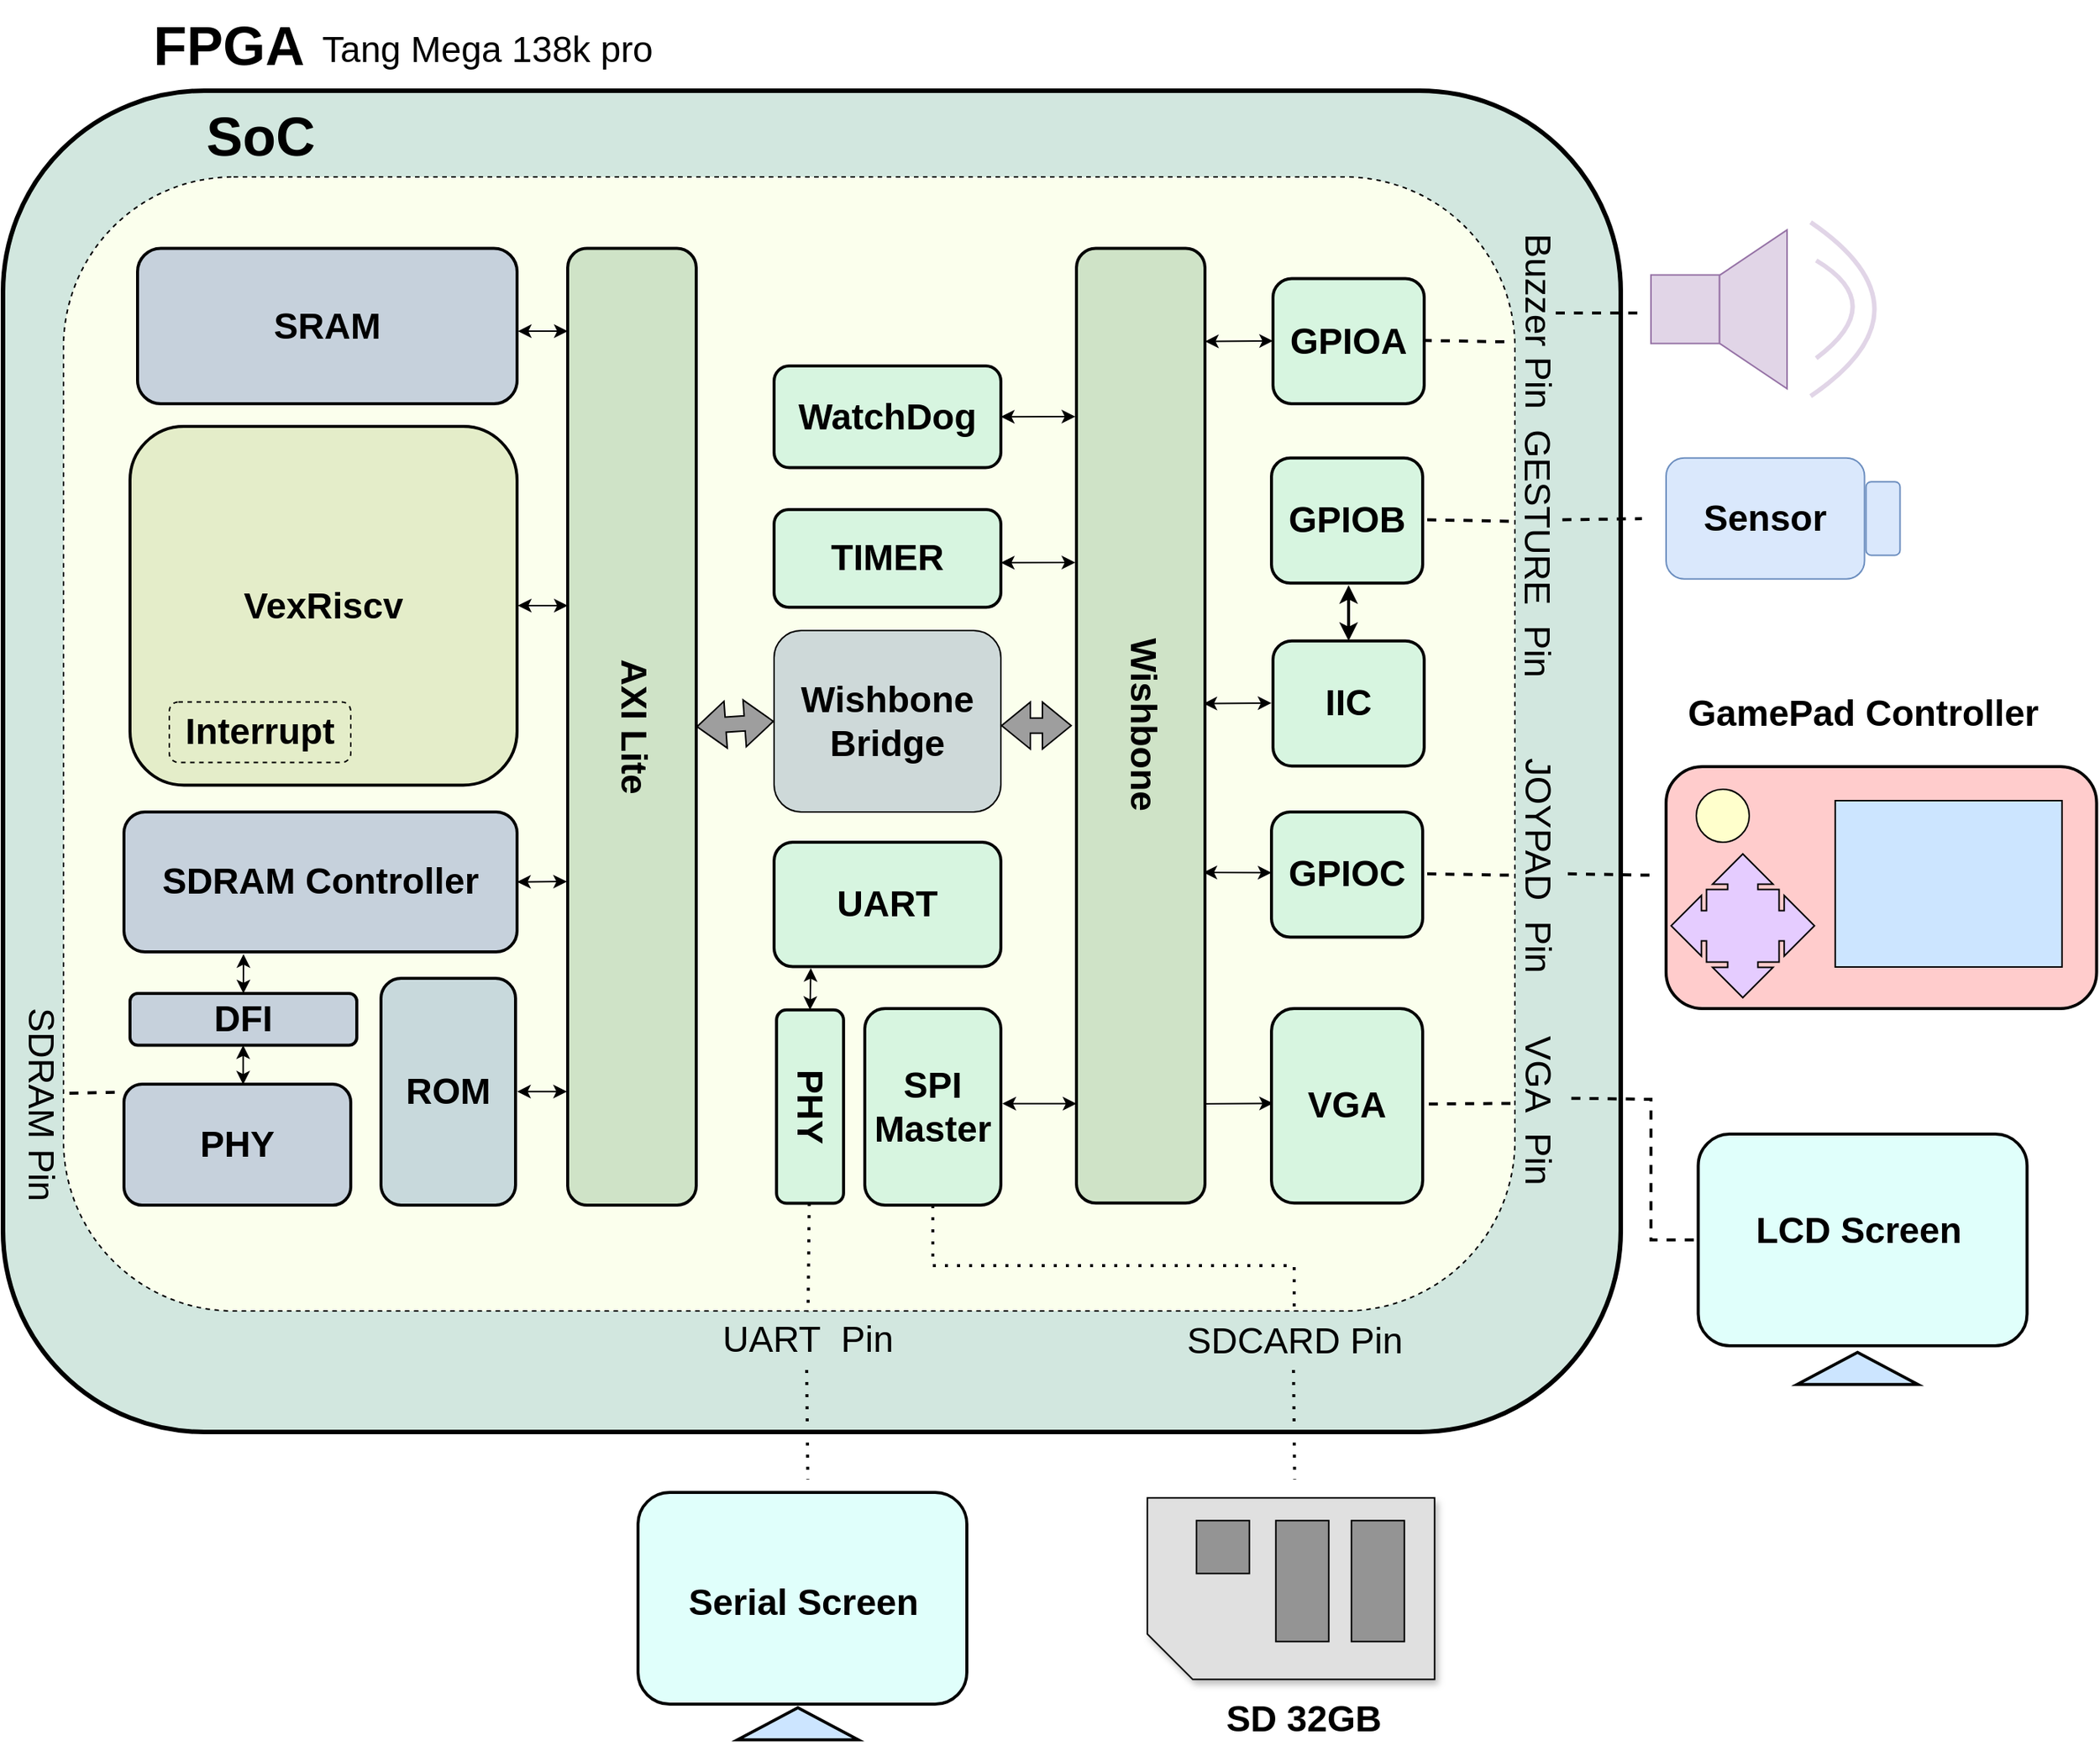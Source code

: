 <mxfile version="24.7.17">
  <diagram name="Page-1" id="YayJ4aktee__-QUr_VQB">
    <mxGraphModel dx="400" dy="2630" grid="1" gridSize="10" guides="1" tooltips="1" connect="1" arrows="1" fold="1" page="1" pageScale="1" pageWidth="850" pageHeight="1100" math="0" shadow="0">
      <root>
        <mxCell id="0" />
        <mxCell id="1" parent="0" />
        <mxCell id="bqKcDz4gDsJwEyr98TME-124" value="" style="rounded=1;whiteSpace=wrap;html=1;fillColor=#D2E7DF;strokeWidth=3;movable=1;resizable=1;rotatable=1;deletable=1;editable=1;locked=0;connectable=1;" parent="1" vertex="1">
          <mxGeometry x="1720" y="-447" width="1070" height="887" as="geometry" />
        </mxCell>
        <mxCell id="bqKcDz4gDsJwEyr98TME-74" value="" style="rounded=1;whiteSpace=wrap;html=1;dashed=1;fillColor=#FBFFED;movable=1;resizable=1;rotatable=1;deletable=1;editable=1;locked=0;connectable=1;" parent="1" vertex="1">
          <mxGeometry x="1760" y="-390" width="960" height="750" as="geometry" />
        </mxCell>
        <mxCell id="3FX1V2Upqld2zRWRP7OE-31" value="" style="rounded=1;whiteSpace=wrap;html=1;fillColor=#E0FFFB;strokeWidth=2;" parent="1" vertex="1">
          <mxGeometry x="2841.25" y="243" width="217.5" height="140" as="geometry" />
        </mxCell>
        <mxCell id="WoTXdN9ShKZbhhlgIHsy-16" value="&lt;font style=&quot;font-size: 24px;&quot;&gt;&lt;b style=&quot;&quot;&gt;SD 32GB&lt;/b&gt;&lt;/font&gt;" style="text;html=1;align=center;verticalAlign=middle;resizable=0;points=[];autosize=1;strokeColor=none;fillColor=none;" parent="1" vertex="1">
          <mxGeometry x="2515.0" y="610" width="130" height="40" as="geometry" />
        </mxCell>
        <mxCell id="WoTXdN9ShKZbhhlgIHsy-21" value="&lt;font style=&quot;font-size: 24px;&quot;&gt;&lt;b&gt;LCD Screen&lt;/b&gt;&lt;/font&gt;" style="text;html=1;align=center;verticalAlign=middle;resizable=0;points=[];autosize=1;strokeColor=none;fillColor=none;" parent="1" vertex="1">
          <mxGeometry x="2866.64" y="287.31" width="160" height="40" as="geometry" />
        </mxCell>
        <mxCell id="WoTXdN9ShKZbhhlgIHsy-22" value="" style="triangle;whiteSpace=wrap;html=1;rotation=-90;fillColor=#CCE5FF;strokeWidth=2;" parent="1" vertex="1">
          <mxGeometry x="2936.01" y="358" width="21.25" height="80" as="geometry" />
        </mxCell>
        <mxCell id="WoTXdN9ShKZbhhlgIHsy-27" value="" style="rounded=1;whiteSpace=wrap;html=1;fillColor=#FFCCCC;strokeWidth=2;" parent="1" vertex="1">
          <mxGeometry x="2820" width="284.76" height="160" as="geometry" />
        </mxCell>
        <mxCell id="WoTXdN9ShKZbhhlgIHsy-29" value="" style="ellipse;whiteSpace=wrap;html=1;aspect=fixed;fillColor=#FFFFCC;" parent="1" vertex="1">
          <mxGeometry x="2840" y="15" width="35" height="35" as="geometry" />
        </mxCell>
        <mxCell id="WoTXdN9ShKZbhhlgIHsy-30" value="" style="html=1;shadow=0;dashed=0;align=center;verticalAlign=middle;shape=mxgraph.arrows2.calloutQuadArrow;dy=10;dx=20;notch=24;arrowHead=10;fillColor=#E5CCFF;" parent="1" vertex="1">
          <mxGeometry x="2823.36" y="57.75" width="94.76" height="95" as="geometry" />
        </mxCell>
        <mxCell id="WoTXdN9ShKZbhhlgIHsy-31" value="" style="verticalLabelPosition=bottom;verticalAlign=top;html=1;shape=mxgraph.basic.rect;fillColor2=none;strokeWidth=1;size=20;indent=5;rotation=-90;fillColor=#CCE5FF;" parent="1" vertex="1">
          <mxGeometry x="2951.87" y="2.5" width="110" height="150" as="geometry" />
        </mxCell>
        <mxCell id="WoTXdN9ShKZbhhlgIHsy-33" value="&lt;font style=&quot;font-size: 24px;&quot;&gt;&lt;b&gt;GamePad Controller&lt;/b&gt;&lt;/font&gt;" style="text;html=1;align=center;verticalAlign=middle;resizable=0;points=[];autosize=1;strokeColor=none;fillColor=none;" parent="1" vertex="1">
          <mxGeometry x="2820" y="-55" width="260" height="40" as="geometry" />
        </mxCell>
        <mxCell id="bqKcDz4gDsJwEyr98TME-56" value="&lt;font style=&quot;font-size: 24px;&quot;&gt;&lt;b&gt;VexRiscv&lt;/b&gt;&lt;/font&gt;" style="rounded=1;whiteSpace=wrap;html=1;strokeWidth=2;fillColor=#E4EDC9;" parent="1" vertex="1">
          <mxGeometry x="1804" y="-225" width="256" height="237.25" as="geometry" />
        </mxCell>
        <mxCell id="bqKcDz4gDsJwEyr98TME-57" value="&lt;b&gt;&lt;font style=&quot;font-size: 24px;&quot;&gt;Interrupt&lt;/font&gt;&lt;/b&gt;" style="rounded=1;whiteSpace=wrap;html=1;dashed=1;fillColor=#E4EDC9;" parent="1" vertex="1">
          <mxGeometry x="1830" y="-42.75" width="120" height="40" as="geometry" />
        </mxCell>
        <mxCell id="bqKcDz4gDsJwEyr98TME-60" value="&lt;font style=&quot;font-size: 24px;&quot;&gt;&lt;b&gt;AXI Lite&lt;/b&gt;&lt;/font&gt;" style="rounded=1;whiteSpace=wrap;html=1;strokeWidth=2;fillColor=#CFE3C7;textDirection=vertical-lr;flipH=0;flipV=0;" parent="1" vertex="1">
          <mxGeometry x="2093.5" y="-342.75" width="85" height="632.75" as="geometry" />
        </mxCell>
        <mxCell id="bqKcDz4gDsJwEyr98TME-61" value="&lt;font style=&quot;font-size: 24px;&quot;&gt;&lt;b&gt;ROM&lt;/b&gt;&lt;/font&gt;" style="rounded=1;whiteSpace=wrap;html=1;strokeWidth=2;fillColor=#C8D9DC;" parent="1" vertex="1">
          <mxGeometry x="1970" y="140" width="89" height="150" as="geometry" />
        </mxCell>
        <mxCell id="bqKcDz4gDsJwEyr98TME-62" value="&lt;font style=&quot;font-size: 24px;&quot;&gt;&lt;b&gt;SRAM&lt;/b&gt;&lt;/font&gt;" style="rounded=1;whiteSpace=wrap;html=1;strokeWidth=2;fillColor=#C6D1DC;" parent="1" vertex="1">
          <mxGeometry x="1809" y="-342.75" width="251" height="102.75" as="geometry" />
        </mxCell>
        <mxCell id="bqKcDz4gDsJwEyr98TME-63" value="&lt;font style=&quot;font-size: 24px;&quot;&gt;&lt;b&gt;SDRAM Controller&lt;/b&gt;&lt;/font&gt;" style="rounded=1;whiteSpace=wrap;html=1;strokeWidth=2;fillColor=#C6D1DC;" parent="1" vertex="1">
          <mxGeometry x="1800" y="30" width="260" height="92.5" as="geometry" />
        </mxCell>
        <mxCell id="bqKcDz4gDsJwEyr98TME-65" value="&lt;font style=&quot;font-size: 24px;&quot;&gt;&lt;b&gt;DFI&lt;/b&gt;&lt;/font&gt;" style="rounded=1;whiteSpace=wrap;html=1;strokeWidth=2;fillColor=#C6D1DC;" parent="1" vertex="1">
          <mxGeometry x="1804" y="150" width="150" height="34.25" as="geometry" />
        </mxCell>
        <mxCell id="bqKcDz4gDsJwEyr98TME-67" value="&lt;font style=&quot;font-size: 24px;&quot;&gt;&lt;b&gt;GPIOA&lt;/b&gt;&lt;/font&gt;" style="rounded=1;whiteSpace=wrap;html=1;strokeWidth=2;fillColor=#D7F5E0;" parent="1" vertex="1">
          <mxGeometry x="2560" y="-322.75" width="100" height="82.75" as="geometry" />
        </mxCell>
        <mxCell id="bqKcDz4gDsJwEyr98TME-70" value="&lt;font style=&quot;font-size: 24px;&quot;&gt;&lt;b&gt;VGA&lt;/b&gt;&lt;/font&gt;" style="rounded=1;whiteSpace=wrap;html=1;strokeWidth=2;fillColor=#D7F5E0;" parent="1" vertex="1">
          <mxGeometry x="2559" y="160" width="100" height="128.62" as="geometry" />
        </mxCell>
        <mxCell id="bqKcDz4gDsJwEyr98TME-71" value="&lt;font style=&quot;font-size: 24px;&quot;&gt;&lt;b&gt;SPI Master&lt;/b&gt;&lt;/font&gt;" style="rounded=1;whiteSpace=wrap;html=1;strokeWidth=2;fillColor=#D7F5E0;rotation=0;" parent="1" vertex="1">
          <mxGeometry x="2290" y="160" width="90" height="130" as="geometry" />
        </mxCell>
        <mxCell id="bqKcDz4gDsJwEyr98TME-72" value="&lt;font style=&quot;font-size: 24px;&quot;&gt;&lt;b&gt;TIMER&lt;/b&gt;&lt;/font&gt;" style="rounded=1;whiteSpace=wrap;html=1;strokeWidth=2;fillColor=#D7F5E0;" parent="1" vertex="1">
          <mxGeometry x="2230" y="-170" width="150" height="64.58" as="geometry" />
        </mxCell>
        <mxCell id="bqKcDz4gDsJwEyr98TME-66" value="&lt;font style=&quot;font-size: 24px;&quot;&gt;&lt;b&gt;PHY&lt;/b&gt;&lt;/font&gt;" style="rounded=1;whiteSpace=wrap;html=1;strokeWidth=2;fillColor=#C6D1DC;" parent="1" vertex="1">
          <mxGeometry x="1800" y="210" width="150" height="80" as="geometry" />
        </mxCell>
        <mxCell id="bqKcDz4gDsJwEyr98TME-73" value="&lt;font style=&quot;font-size: 24px;&quot;&gt;&lt;b&gt;PHY&lt;/b&gt;&lt;/font&gt;" style="rounded=1;whiteSpace=wrap;html=1;strokeWidth=2;fillColor=#D7F5E0;rotation=90;" parent="1" vertex="1">
          <mxGeometry x="2189.85" y="202.7" width="127.86" height="44.31" as="geometry" />
        </mxCell>
        <mxCell id="bqKcDz4gDsJwEyr98TME-64" value="&lt;font style=&quot;font-size: 24px;&quot;&gt;&lt;b&gt;UART&lt;/b&gt;&lt;/font&gt;" style="rounded=1;whiteSpace=wrap;html=1;strokeWidth=2;fillColor=#D7F5E0;" parent="1" vertex="1">
          <mxGeometry x="2230" y="50" width="150" height="82.25" as="geometry" />
        </mxCell>
        <mxCell id="bqKcDz4gDsJwEyr98TME-123" value="" style="endArrow=none;html=1;rounded=0;strokeWidth=2;dashed=1;exitX=0.453;exitY=0.028;exitDx=0;exitDy=0;exitPerimeter=0;" parent="1" source="bqKcDz4gDsJwEyr98TME-129" edge="1">
          <mxGeometry width="50" height="50" relative="1" as="geometry">
            <mxPoint x="1769" y="215" as="sourcePoint" />
            <mxPoint x="1799" y="215.34" as="targetPoint" />
          </mxGeometry>
        </mxCell>
        <mxCell id="bqKcDz4gDsJwEyr98TME-126" value="&lt;font style=&quot;font-size: 24px;&quot;&gt;UART&amp;nbsp; Pin&lt;/font&gt;" style="text;html=1;align=center;verticalAlign=middle;resizable=0;points=[];autosize=1;strokeColor=none;fillColor=none;rotation=0;" parent="1" vertex="1">
          <mxGeometry x="2182.0" y="359" width="140" height="40" as="geometry" />
        </mxCell>
        <mxCell id="bqKcDz4gDsJwEyr98TME-129" value="&lt;font style=&quot;font-size: 24px;&quot;&gt;SDRAM Pin&lt;/font&gt;" style="text;html=1;align=center;verticalAlign=middle;resizable=0;points=[];autosize=1;strokeColor=none;fillColor=none;rotation=90;" parent="1" vertex="1">
          <mxGeometry x="1670" y="203" width="150" height="40" as="geometry" />
        </mxCell>
        <mxCell id="bqKcDz4gDsJwEyr98TME-131" value="&lt;font style=&quot;font-size: 24px;&quot;&gt;JOYPAD&amp;nbsp; Pin&lt;/font&gt;" style="text;html=1;align=center;verticalAlign=middle;resizable=0;points=[];autosize=1;strokeColor=none;fillColor=none;rotation=90;" parent="1" vertex="1">
          <mxGeometry x="2650.0" y="45" width="170" height="40" as="geometry" />
        </mxCell>
        <mxCell id="bqKcDz4gDsJwEyr98TME-133" value="" style="endArrow=none;html=1;rounded=0;exitX=1;exitY=0.5;exitDx=0;exitDy=0;strokeWidth=2;dashed=1;entryX=0.431;entryY=1.077;entryDx=0;entryDy=0;entryPerimeter=0;" parent="1" edge="1">
          <mxGeometry width="50" height="50" relative="1" as="geometry">
            <mxPoint x="2663.08" y="223.11" as="sourcePoint" />
            <mxPoint x="2720.0" y="222.7" as="targetPoint" />
          </mxGeometry>
        </mxCell>
        <mxCell id="bqKcDz4gDsJwEyr98TME-135" value="&lt;font style=&quot;font-size: 24px;&quot;&gt;VGA&amp;nbsp; Pin&lt;/font&gt;" style="text;html=1;align=center;verticalAlign=middle;resizable=0;points=[];autosize=1;strokeColor=none;fillColor=none;rotation=90;" parent="1" vertex="1">
          <mxGeometry x="2675.0" y="207.01" width="120" height="40" as="geometry" />
        </mxCell>
        <mxCell id="bqKcDz4gDsJwEyr98TME-138" value="&lt;font style=&quot;font-size: 24px;&quot;&gt;SDCARD Pin&lt;/font&gt;" style="text;html=1;align=center;verticalAlign=middle;resizable=0;points=[];autosize=1;strokeColor=none;fillColor=none;rotation=0;" parent="1" vertex="1">
          <mxGeometry x="2489.0" y="360" width="170" height="40" as="geometry" />
        </mxCell>
        <mxCell id="bqKcDz4gDsJwEyr98TME-139" value="" style="endArrow=none;html=1;rounded=0;exitX=0.436;exitY=-0.058;exitDx=0;exitDy=0;strokeWidth=2;dashed=1;exitPerimeter=0;entryX=0;entryY=0.5;entryDx=0;entryDy=0;" parent="1" source="bqKcDz4gDsJwEyr98TME-135" target="3FX1V2Upqld2zRWRP7OE-31" edge="1">
          <mxGeometry width="50" height="50" relative="1" as="geometry">
            <mxPoint x="3340.0" y="-409.92" as="sourcePoint" />
            <mxPoint x="3432.88" y="-410" as="targetPoint" />
            <Array as="points">
              <mxPoint x="2810" y="220" />
              <mxPoint x="2810" y="313" />
            </Array>
          </mxGeometry>
        </mxCell>
        <mxCell id="bqKcDz4gDsJwEyr98TME-140" value="&lt;font style=&quot;font-size: 36px;&quot;&gt;&lt;b style=&quot;&quot;&gt;SoC&lt;/b&gt;&lt;/font&gt;" style="text;html=1;align=center;verticalAlign=middle;resizable=0;points=[];autosize=1;strokeColor=none;fillColor=none;" parent="1" vertex="1">
          <mxGeometry x="1840" y="-447" width="100" height="60" as="geometry" />
        </mxCell>
        <mxCell id="bqKcDz4gDsJwEyr98TME-141" value="&lt;span style=&quot;font-size: 36px;&quot;&gt;&lt;b&gt;FPGA&lt;/b&gt;&lt;/span&gt;" style="text;html=1;align=center;verticalAlign=middle;resizable=0;points=[];autosize=1;strokeColor=none;fillColor=none;" parent="1" vertex="1">
          <mxGeometry x="1809" y="-507" width="120" height="60" as="geometry" />
        </mxCell>
        <mxCell id="bqKcDz4gDsJwEyr98TME-142" value="&lt;font style=&quot;font-size: 24px;&quot;&gt;Tang Mega 138k pro&lt;/font&gt;" style="text;html=1;align=center;verticalAlign=middle;resizable=0;points=[];autosize=1;strokeColor=none;fillColor=none;" parent="1" vertex="1">
          <mxGeometry x="1920" y="-494" width="240" height="40" as="geometry" />
        </mxCell>
        <mxCell id="AMciiRjNFYsuGz9ADGQ7-7" value="" style="shape=flexArrow;endArrow=classic;startArrow=classic;html=1;rounded=0;exitX=1;exitY=0.5;exitDx=0;exitDy=0;entryX=0;entryY=0.5;entryDx=0;entryDy=0;fillColor=#9E9E9E;" parent="1" source="bqKcDz4gDsJwEyr98TME-60" target="AMciiRjNFYsuGz9ADGQ7-8" edge="1">
          <mxGeometry width="100" height="100" relative="1" as="geometry">
            <mxPoint x="2240" y="-60" as="sourcePoint" />
            <mxPoint x="2240" y="-30" as="targetPoint" />
          </mxGeometry>
        </mxCell>
        <mxCell id="AMciiRjNFYsuGz9ADGQ7-8" value="&lt;font style=&quot;font-size: 24px;&quot;&gt;&lt;b&gt;Wishbone Bridge&lt;/b&gt;&lt;/font&gt;" style="rounded=1;whiteSpace=wrap;html=1;fillColor=#CED9D9;" parent="1" vertex="1">
          <mxGeometry x="2230" y="-90" width="150" height="120" as="geometry" />
        </mxCell>
        <mxCell id="AMciiRjNFYsuGz9ADGQ7-13" value="&lt;font style=&quot;font-size: 24px;&quot;&gt;&lt;b&gt;Wishbone&lt;/b&gt;&lt;/font&gt;" style="rounded=1;whiteSpace=wrap;html=1;strokeWidth=2;fillColor=#CFE3C7;textDirection=vertical-lr;flipH=0;flipV=0;" parent="1" vertex="1">
          <mxGeometry x="2430" y="-342.75" width="85" height="631.37" as="geometry" />
        </mxCell>
        <mxCell id="AMciiRjNFYsuGz9ADGQ7-17" value="&lt;font style=&quot;font-size: 24px;&quot;&gt;&lt;b&gt;WatchDog&lt;/b&gt;&lt;/font&gt;" style="rounded=1;whiteSpace=wrap;html=1;strokeWidth=2;fillColor=#D7F5E0;" parent="1" vertex="1">
          <mxGeometry x="2230" y="-265" width="150" height="67.25" as="geometry" />
        </mxCell>
        <mxCell id="AMciiRjNFYsuGz9ADGQ7-24" value="" style="shape=flexArrow;endArrow=classic;startArrow=classic;html=1;rounded=0;exitX=1;exitY=0.5;exitDx=0;exitDy=0;entryX=0;entryY=0.5;entryDx=0;entryDy=0;fillColor=#9E9E9E;" parent="1" edge="1">
          <mxGeometry width="100" height="100" relative="1" as="geometry">
            <mxPoint x="2380" y="-27.14" as="sourcePoint" />
            <mxPoint x="2427" y="-27.14" as="targetPoint" />
          </mxGeometry>
        </mxCell>
        <mxCell id="AMciiRjNFYsuGz9ADGQ7-27" value="&lt;span style=&quot;font-size: 24px;&quot;&gt;&lt;b&gt;IIC&lt;/b&gt;&lt;/span&gt;" style="rounded=1;whiteSpace=wrap;html=1;strokeWidth=2;fillColor=#D7F5E0;" parent="1" vertex="1">
          <mxGeometry x="2560" y="-83.17" width="100" height="82.75" as="geometry" />
        </mxCell>
        <mxCell id="AMciiRjNFYsuGz9ADGQ7-28" value="&lt;font style=&quot;font-size: 24px;&quot;&gt;&lt;b&gt;GPIOC&lt;/b&gt;&lt;/font&gt;" style="rounded=1;whiteSpace=wrap;html=1;strokeWidth=2;fillColor=#D7F5E0;" parent="1" vertex="1">
          <mxGeometry x="2559" y="30" width="100" height="82.75" as="geometry" />
        </mxCell>
        <mxCell id="AMciiRjNFYsuGz9ADGQ7-30" value="" style="endArrow=classic;startArrow=classic;html=1;rounded=0;exitX=1;exitY=0.5;exitDx=0;exitDy=0;" parent="1" source="bqKcDz4gDsJwEyr98TME-63" edge="1">
          <mxGeometry width="50" height="50" relative="1" as="geometry">
            <mxPoint x="2070" y="100" as="sourcePoint" />
            <mxPoint x="2093" y="76" as="targetPoint" />
          </mxGeometry>
        </mxCell>
        <mxCell id="AMciiRjNFYsuGz9ADGQ7-31" value="" style="endArrow=classic;startArrow=classic;html=1;rounded=0;exitX=1;exitY=0.5;exitDx=0;exitDy=0;" parent="1" edge="1">
          <mxGeometry width="50" height="50" relative="1" as="geometry">
            <mxPoint x="2060" y="214.9" as="sourcePoint" />
            <mxPoint x="2093" y="214.9" as="targetPoint" />
          </mxGeometry>
        </mxCell>
        <mxCell id="AMciiRjNFYsuGz9ADGQ7-32" value="" style="endArrow=classic;startArrow=classic;html=1;rounded=0;exitX=0.5;exitY=0;exitDx=0;exitDy=0;entryX=0.304;entryY=1.016;entryDx=0;entryDy=0;entryPerimeter=0;" parent="1" source="bqKcDz4gDsJwEyr98TME-65" target="bqKcDz4gDsJwEyr98TME-63" edge="1">
          <mxGeometry width="50" height="50" relative="1" as="geometry">
            <mxPoint x="1940" y="150" as="sourcePoint" />
            <mxPoint x="1990" y="100" as="targetPoint" />
          </mxGeometry>
        </mxCell>
        <mxCell id="AMciiRjNFYsuGz9ADGQ7-33" value="" style="endArrow=classic;startArrow=classic;html=1;rounded=0;exitX=0.5;exitY=0;exitDx=0;exitDy=0;entryX=0.304;entryY=1.016;entryDx=0;entryDy=0;entryPerimeter=0;" parent="1" edge="1">
          <mxGeometry width="50" height="50" relative="1" as="geometry">
            <mxPoint x="1878.83" y="210.27" as="sourcePoint" />
            <mxPoint x="1878.83" y="184.27" as="targetPoint" />
          </mxGeometry>
        </mxCell>
        <mxCell id="AMciiRjNFYsuGz9ADGQ7-34" value="" style="endArrow=classic;startArrow=classic;html=1;rounded=0;exitX=1;exitY=0.5;exitDx=0;exitDy=0;" parent="1" edge="1">
          <mxGeometry width="50" height="50" relative="1" as="geometry">
            <mxPoint x="2060.5" y="-106.5" as="sourcePoint" />
            <mxPoint x="2093.5" y="-106.5" as="targetPoint" />
          </mxGeometry>
        </mxCell>
        <mxCell id="AMciiRjNFYsuGz9ADGQ7-36" value="" style="endArrow=classic;startArrow=classic;html=1;rounded=0;exitX=1;exitY=0.5;exitDx=0;exitDy=0;" parent="1" edge="1">
          <mxGeometry width="50" height="50" relative="1" as="geometry">
            <mxPoint x="2060.5" y="-287.99" as="sourcePoint" />
            <mxPoint x="2093.5" y="-287.99" as="targetPoint" />
          </mxGeometry>
        </mxCell>
        <mxCell id="AMciiRjNFYsuGz9ADGQ7-38" value="" style="endArrow=classic;startArrow=classic;html=1;rounded=0;exitX=1;exitY=0.5;exitDx=0;exitDy=0;entryX=-0.009;entryY=0.687;entryDx=0;entryDy=0;entryPerimeter=0;" parent="1" edge="1">
          <mxGeometry width="50" height="50" relative="1" as="geometry">
            <mxPoint x="2380" y="-134.875" as="sourcePoint" />
            <mxPoint x="2429.235" y="-134.999" as="targetPoint" />
          </mxGeometry>
        </mxCell>
        <mxCell id="AMciiRjNFYsuGz9ADGQ7-39" value="" style="endArrow=classic;startArrow=classic;html=1;rounded=0;exitX=1;exitY=0.5;exitDx=0;exitDy=0;entryX=-0.009;entryY=0.687;entryDx=0;entryDy=0;entryPerimeter=0;" parent="1" edge="1">
          <mxGeometry width="50" height="50" relative="1" as="geometry">
            <mxPoint x="2381" y="222.88" as="sourcePoint" />
            <mxPoint x="2430" y="222.88" as="targetPoint" />
          </mxGeometry>
        </mxCell>
        <mxCell id="AMciiRjNFYsuGz9ADGQ7-40" value="" style="endArrow=classic;startArrow=classic;html=1;rounded=0;exitX=0;exitY=0.5;exitDx=0;exitDy=0;entryX=0.162;entryY=1.012;entryDx=0;entryDy=0;entryPerimeter=0;" parent="1" source="bqKcDz4gDsJwEyr98TME-73" target="bqKcDz4gDsJwEyr98TME-64" edge="1">
          <mxGeometry width="50" height="50" relative="1" as="geometry">
            <mxPoint x="2320" y="170" as="sourcePoint" />
            <mxPoint x="2370" y="120" as="targetPoint" />
          </mxGeometry>
        </mxCell>
        <mxCell id="AMciiRjNFYsuGz9ADGQ7-41" value="" style="endArrow=classic;startArrow=classic;html=1;rounded=0;exitX=1;exitY=0.5;exitDx=0;exitDy=0;entryX=-0.009;entryY=0.687;entryDx=0;entryDy=0;entryPerimeter=0;" parent="1" edge="1">
          <mxGeometry width="50" height="50" relative="1" as="geometry">
            <mxPoint x="2380" y="-231.375" as="sourcePoint" />
            <mxPoint x="2429.235" y="-231.499" as="targetPoint" />
          </mxGeometry>
        </mxCell>
        <mxCell id="AMciiRjNFYsuGz9ADGQ7-42" value="" style="endArrow=classic;startArrow=classic;html=1;rounded=0;exitX=1;exitY=0.474;exitDx=0;exitDy=0;entryX=-0.009;entryY=0.687;entryDx=0;entryDy=0;entryPerimeter=0;exitPerimeter=0;" parent="1" edge="1">
          <mxGeometry width="50" height="50" relative="1" as="geometry">
            <mxPoint x="2514" y="69.999" as="sourcePoint" />
            <mxPoint x="2559" y="70.12" as="targetPoint" />
          </mxGeometry>
        </mxCell>
        <mxCell id="AMciiRjNFYsuGz9ADGQ7-43" value="" style="endArrow=classic;startArrow=classic;html=1;rounded=0;exitX=1;exitY=0.474;exitDx=0;exitDy=0;entryX=-0.009;entryY=0.687;entryDx=0;entryDy=0;entryPerimeter=0;exitPerimeter=0;" parent="1" edge="1">
          <mxGeometry width="50" height="50" relative="1" as="geometry">
            <mxPoint x="2514" y="-41.7" as="sourcePoint" />
            <mxPoint x="2559" y="-42.06" as="targetPoint" />
          </mxGeometry>
        </mxCell>
        <mxCell id="AMciiRjNFYsuGz9ADGQ7-44" value="" style="endArrow=classic;startArrow=classic;html=1;rounded=0;exitX=1;exitY=0.474;exitDx=0;exitDy=0;entryX=-0.009;entryY=0.687;entryDx=0;entryDy=0;entryPerimeter=0;exitPerimeter=0;" parent="1" edge="1">
          <mxGeometry width="50" height="50" relative="1" as="geometry">
            <mxPoint x="2515" y="-281.19" as="sourcePoint" />
            <mxPoint x="2560" y="-281.55" as="targetPoint" />
          </mxGeometry>
        </mxCell>
        <mxCell id="AMciiRjNFYsuGz9ADGQ7-45" value="" style="endArrow=classic;startArrow=none;html=1;rounded=0;exitX=1;exitY=0.474;exitDx=0;exitDy=0;entryX=-0.009;entryY=0.687;entryDx=0;entryDy=0;entryPerimeter=0;exitPerimeter=0;startFill=0;" parent="1" edge="1">
          <mxGeometry width="50" height="50" relative="1" as="geometry">
            <mxPoint x="2515" y="223.03" as="sourcePoint" />
            <mxPoint x="2560" y="222.67" as="targetPoint" />
          </mxGeometry>
        </mxCell>
        <mxCell id="AMciiRjNFYsuGz9ADGQ7-49" value="" style="endArrow=none;dashed=1;html=1;dashPattern=1 3;strokeWidth=2;rounded=0;entryX=0.513;entryY=1.001;entryDx=0;entryDy=0;entryPerimeter=0;" parent="1" target="bqKcDz4gDsJwEyr98TME-74" edge="1">
          <mxGeometry width="50" height="50" relative="1" as="geometry">
            <mxPoint x="2253.25" y="288.62" as="sourcePoint" />
            <mxPoint x="2254" y="350" as="targetPoint" />
          </mxGeometry>
        </mxCell>
        <mxCell id="AMciiRjNFYsuGz9ADGQ7-54" value="" style="endArrow=none;dashed=1;html=1;dashPattern=1 3;strokeWidth=2;rounded=0;exitX=0.5;exitY=1;exitDx=0;exitDy=0;" parent="1" source="bqKcDz4gDsJwEyr98TME-71" target="bqKcDz4gDsJwEyr98TME-138" edge="1">
          <mxGeometry width="50" height="50" relative="1" as="geometry">
            <mxPoint x="2660" y="-20" as="sourcePoint" />
            <mxPoint x="2710" y="-70" as="targetPoint" />
            <Array as="points">
              <mxPoint x="2335" y="330" />
              <mxPoint x="2574" y="330" />
            </Array>
          </mxGeometry>
        </mxCell>
        <mxCell id="RBEKdY-RirW6gDFZoBaI-10" value="" style="group;direction=east;" parent="1" vertex="1" connectable="0">
          <mxGeometry x="2810" y="-360" width="190" height="115" as="geometry" />
        </mxCell>
        <mxCell id="RBEKdY-RirW6gDFZoBaI-1" value="" style="whiteSpace=wrap;html=1;aspect=fixed;fillColor=#e1d5e7;strokeColor=#9673a6;" parent="RBEKdY-RirW6gDFZoBaI-10" vertex="1">
          <mxGeometry y="34.82" width="45.36" height="45.36" as="geometry" />
        </mxCell>
        <mxCell id="RBEKdY-RirW6gDFZoBaI-5" value="" style="shape=trapezoid;perimeter=trapezoidPerimeter;whiteSpace=wrap;html=1;fixedSize=1;size=30;flipV=0;flipH=1;direction=south;fillColor=#e1d5e7;strokeColor=#9673a6;" parent="RBEKdY-RirW6gDFZoBaI-10" vertex="1">
          <mxGeometry x="45.36" y="5.07" width="44.64" height="105" as="geometry" />
        </mxCell>
        <mxCell id="RBEKdY-RirW6gDFZoBaI-6" value="" style="endArrow=none;html=1;rounded=0;curved=1;strokeColor=#e1d5e7;strokeWidth=3;" parent="RBEKdY-RirW6gDFZoBaI-10" edge="1">
          <mxGeometry width="50" height="50" relative="1" as="geometry">
            <mxPoint x="105.625" as="sourcePoint" />
            <mxPoint x="105.625" y="115" as="targetPoint" />
            <Array as="points">
              <mxPoint x="190" y="57.5" />
            </Array>
          </mxGeometry>
        </mxCell>
        <mxCell id="RBEKdY-RirW6gDFZoBaI-8" value="" style="endArrow=none;html=1;rounded=0;curved=1;strokeColor=#e1d5e7;strokeWidth=3;" parent="RBEKdY-RirW6gDFZoBaI-10" edge="1">
          <mxGeometry width="50" height="50" relative="1" as="geometry">
            <mxPoint x="109.285" y="89.918" as="sourcePoint" />
            <mxPoint x="109.285" y="25.23" as="targetPoint" />
            <Array as="points">
              <mxPoint x="157.499" y="53.98" />
            </Array>
          </mxGeometry>
        </mxCell>
        <mxCell id="RBEKdY-RirW6gDFZoBaI-17" value="" style="endArrow=none;html=1;rounded=0;exitX=0.436;exitY=-0.058;exitDx=0;exitDy=0;strokeWidth=2;dashed=1;exitPerimeter=0;entryX=0;entryY=0.5;entryDx=0;entryDy=0;" parent="1" edge="1">
          <mxGeometry width="50" height="50" relative="1" as="geometry">
            <mxPoint x="2662" y="70.88" as="sourcePoint" />
            <mxPoint x="2720" y="71.88" as="targetPoint" />
            <Array as="points" />
          </mxGeometry>
        </mxCell>
        <mxCell id="RBEKdY-RirW6gDFZoBaI-18" value="" style="endArrow=none;html=1;rounded=0;exitX=0.436;exitY=-0.058;exitDx=0;exitDy=0;strokeWidth=2;dashed=1;exitPerimeter=0;entryX=0;entryY=0.5;entryDx=0;entryDy=0;" parent="1" edge="1">
          <mxGeometry width="50" height="50" relative="1" as="geometry">
            <mxPoint x="2755" y="70.88" as="sourcePoint" />
            <mxPoint x="2813" y="71.88" as="targetPoint" />
            <Array as="points" />
          </mxGeometry>
        </mxCell>
        <mxCell id="RBEKdY-RirW6gDFZoBaI-22" value="" style="group" parent="1" vertex="1" connectable="0">
          <mxGeometry x="2140.0" y="480.01" width="217.5" height="163.625" as="geometry" />
        </mxCell>
        <mxCell id="RBEKdY-RirW6gDFZoBaI-19" value="" style="rounded=1;whiteSpace=wrap;html=1;fillColor=#E0FFFB;strokeWidth=2;" parent="RBEKdY-RirW6gDFZoBaI-22" vertex="1">
          <mxGeometry width="217.5" height="140" as="geometry" />
        </mxCell>
        <mxCell id="RBEKdY-RirW6gDFZoBaI-20" value="&lt;font style=&quot;font-size: 24px;&quot;&gt;&lt;b&gt;Serial Screen&lt;/b&gt;&lt;/font&gt;" style="text;html=1;align=center;verticalAlign=middle;resizable=0;points=[];autosize=1;strokeColor=none;fillColor=none;" parent="RBEKdY-RirW6gDFZoBaI-22" vertex="1">
          <mxGeometry x="18.75" y="52.5" width="180" height="40" as="geometry" />
        </mxCell>
        <mxCell id="RBEKdY-RirW6gDFZoBaI-21" value="" style="triangle;whiteSpace=wrap;html=1;rotation=-90;fillColor=#CCE5FF;strokeWidth=2;" parent="RBEKdY-RirW6gDFZoBaI-22" vertex="1">
          <mxGeometry x="95.12" y="113" width="21.25" height="80" as="geometry" />
        </mxCell>
        <mxCell id="RBEKdY-RirW6gDFZoBaI-24" value="" style="endArrow=none;dashed=1;html=1;dashPattern=1 3;strokeWidth=2;rounded=0;entryX=0.5;entryY=0.034;entryDx=0;entryDy=0;entryPerimeter=0;" parent="1" edge="1">
          <mxGeometry width="50" height="50" relative="1" as="geometry">
            <mxPoint x="2251.57" y="399" as="sourcePoint" />
            <mxPoint x="2252.32" y="471.38" as="targetPoint" />
          </mxGeometry>
        </mxCell>
        <mxCell id="RBEKdY-RirW6gDFZoBaI-27" value="&lt;b style=&quot;font-size: 24px; text-wrap: nowrap;&quot;&gt;Sensor&lt;/b&gt;" style="rounded=1;whiteSpace=wrap;html=1;fillColor=#dae8fc;strokeColor=#6c8ebf;" parent="1" vertex="1">
          <mxGeometry x="2820" y="-204.12" width="131.25" height="80" as="geometry" />
        </mxCell>
        <mxCell id="RBEKdY-RirW6gDFZoBaI-28" value="" style="rounded=1;whiteSpace=wrap;html=1;fillColor=#dae8fc;strokeColor=#6c8ebf;" parent="1" vertex="1">
          <mxGeometry x="2952.25" y="-188.43" width="22.5" height="48.62" as="geometry" />
        </mxCell>
        <mxCell id="RBEKdY-RirW6gDFZoBaI-29" value="" style="endArrow=none;html=1;rounded=0;exitX=0.436;exitY=-0.058;exitDx=0;exitDy=0;strokeWidth=2;dashed=1;exitPerimeter=0;entryX=0;entryY=0.5;entryDx=0;entryDy=0;" parent="1" edge="1">
          <mxGeometry width="50" height="50" relative="1" as="geometry">
            <mxPoint x="2662" y="-163.24" as="sourcePoint" />
            <mxPoint x="2720" y="-162.24" as="targetPoint" />
            <Array as="points" />
          </mxGeometry>
        </mxCell>
        <mxCell id="RBEKdY-RirW6gDFZoBaI-30" value="&lt;font style=&quot;font-size: 24px;&quot;&gt;GESTURE&amp;nbsp; Pin&lt;/font&gt;" style="text;html=1;align=center;verticalAlign=middle;resizable=0;points=[];autosize=1;strokeColor=none;fillColor=none;rotation=90;" parent="1" vertex="1">
          <mxGeometry x="2640.0" y="-161.37" width="190" height="40" as="geometry" />
        </mxCell>
        <mxCell id="RBEKdY-RirW6gDFZoBaI-31" value="" style="endArrow=none;html=1;rounded=0;exitX=0.436;exitY=-0.058;exitDx=0;exitDy=0;strokeWidth=2;dashed=1;exitPerimeter=0;" parent="1" edge="1">
          <mxGeometry width="50" height="50" relative="1" as="geometry">
            <mxPoint x="2751.38" y="-163.25" as="sourcePoint" />
            <mxPoint x="2804" y="-164" as="targetPoint" />
            <Array as="points" />
          </mxGeometry>
        </mxCell>
        <mxCell id="RBEKdY-RirW6gDFZoBaI-32" value="&lt;font style=&quot;font-size: 24px;&quot;&gt;&lt;b&gt;GPIOB&lt;/b&gt;&lt;/font&gt;" style="rounded=1;whiteSpace=wrap;html=1;strokeWidth=2;fillColor=#D7F5E0;" parent="1" vertex="1">
          <mxGeometry x="2559" y="-204.12" width="100" height="82.75" as="geometry" />
        </mxCell>
        <mxCell id="RBEKdY-RirW6gDFZoBaI-33" value="" style="endArrow=classic;html=1;strokeWidth=2;rounded=0;entryX=0.5;entryY=0;entryDx=0;entryDy=0;startArrow=classic;startFill=1;endFill=1;" parent="1" target="AMciiRjNFYsuGz9ADGQ7-27" edge="1">
          <mxGeometry width="50" height="50" relative="1" as="geometry">
            <mxPoint x="2610" y="-120" as="sourcePoint" />
            <mxPoint x="2609" y="-90" as="targetPoint" />
          </mxGeometry>
        </mxCell>
        <mxCell id="RBEKdY-RirW6gDFZoBaI-34" value="&lt;font style=&quot;font-size: 24px;&quot;&gt;Buzzer Pin&lt;/font&gt;" style="text;html=1;align=center;verticalAlign=middle;resizable=0;points=[];autosize=1;strokeColor=none;fillColor=none;rotation=90;" parent="1" vertex="1">
          <mxGeometry x="2665.0" y="-315" width="140" height="40" as="geometry" />
        </mxCell>
        <mxCell id="RBEKdY-RirW6gDFZoBaI-35" value="" style="endArrow=none;html=1;rounded=0;exitX=0.436;exitY=-0.058;exitDx=0;exitDy=0;strokeWidth=2;dashed=1;exitPerimeter=0;entryX=0;entryY=0.5;entryDx=0;entryDy=0;" parent="1" edge="1">
          <mxGeometry width="50" height="50" relative="1" as="geometry">
            <mxPoint x="2659" y="-281.88" as="sourcePoint" />
            <mxPoint x="2717" y="-280.88" as="targetPoint" />
            <Array as="points" />
          </mxGeometry>
        </mxCell>
        <mxCell id="RBEKdY-RirW6gDFZoBaI-36" value="" style="endArrow=none;html=1;rounded=0;exitX=0.436;exitY=-0.058;exitDx=0;exitDy=0;strokeWidth=2;dashed=1;exitPerimeter=0;" parent="1" edge="1">
          <mxGeometry width="50" height="50" relative="1" as="geometry">
            <mxPoint x="2747" y="-300" as="sourcePoint" />
            <mxPoint x="2805" y="-300" as="targetPoint" />
            <Array as="points" />
          </mxGeometry>
        </mxCell>
        <mxCell id="RBEKdY-RirW6gDFZoBaI-37" value="" style="group" parent="1" vertex="1" connectable="0">
          <mxGeometry x="2476.88" y="483.63" width="190" height="120" as="geometry" />
        </mxCell>
        <mxCell id="WoTXdN9ShKZbhhlgIHsy-7" value="" style="shape=card;whiteSpace=wrap;html=1;rotation=-90;fillColor=#E0E0E0;shadow=1;" parent="RBEKdY-RirW6gDFZoBaI-37" vertex="1">
          <mxGeometry x="35" y="-35" width="120" height="190" as="geometry" />
        </mxCell>
        <mxCell id="WoTXdN9ShKZbhhlgIHsy-8" value="" style="rounded=0;whiteSpace=wrap;html=1;rotation=-90;fillColor=#949494;" parent="RBEKdY-RirW6gDFZoBaI-37" vertex="1">
          <mxGeometry x="112.5" y="37.5" width="80" height="35" as="geometry" />
        </mxCell>
        <mxCell id="WoTXdN9ShKZbhhlgIHsy-13" value="" style="rounded=0;whiteSpace=wrap;html=1;rotation=-90;fillColor=#949494;" parent="RBEKdY-RirW6gDFZoBaI-37" vertex="1">
          <mxGeometry x="62.5" y="37.5" width="80" height="35" as="geometry" />
        </mxCell>
        <mxCell id="WoTXdN9ShKZbhhlgIHsy-14" value="" style="rounded=0;whiteSpace=wrap;html=1;rotation=-90;fillColor=#949494;" parent="RBEKdY-RirW6gDFZoBaI-37" vertex="1">
          <mxGeometry x="32.5" y="15" width="35" height="35" as="geometry" />
        </mxCell>
        <mxCell id="RBEKdY-RirW6gDFZoBaI-38" value="" style="endArrow=none;dashed=1;html=1;dashPattern=1 3;strokeWidth=2;rounded=0;entryX=0.5;entryY=0.034;entryDx=0;entryDy=0;entryPerimeter=0;" parent="1" edge="1">
          <mxGeometry width="50" height="50" relative="1" as="geometry">
            <mxPoint x="2573.57" y="399" as="sourcePoint" />
            <mxPoint x="2574.32" y="471.38" as="targetPoint" />
          </mxGeometry>
        </mxCell>
      </root>
    </mxGraphModel>
  </diagram>
</mxfile>

